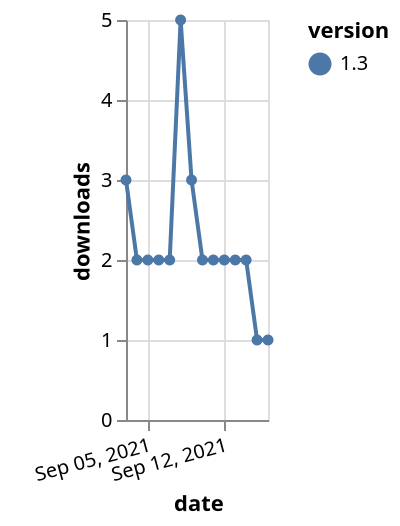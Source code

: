 {"$schema": "https://vega.github.io/schema/vega-lite/v5.json", "description": "A simple bar chart with embedded data.", "data": {"values": [{"date": "2021-09-03", "total": 3204, "delta": 3, "version": "1.3"}, {"date": "2021-09-04", "total": 3206, "delta": 2, "version": "1.3"}, {"date": "2021-09-05", "total": 3208, "delta": 2, "version": "1.3"}, {"date": "2021-09-06", "total": 3210, "delta": 2, "version": "1.3"}, {"date": "2021-09-07", "total": 3212, "delta": 2, "version": "1.3"}, {"date": "2021-09-08", "total": 3217, "delta": 5, "version": "1.3"}, {"date": "2021-09-09", "total": 3220, "delta": 3, "version": "1.3"}, {"date": "2021-09-10", "total": 3222, "delta": 2, "version": "1.3"}, {"date": "2021-09-11", "total": 3224, "delta": 2, "version": "1.3"}, {"date": "2021-09-12", "total": 3226, "delta": 2, "version": "1.3"}, {"date": "2021-09-13", "total": 3228, "delta": 2, "version": "1.3"}, {"date": "2021-09-14", "total": 3230, "delta": 2, "version": "1.3"}, {"date": "2021-09-15", "total": 3231, "delta": 1, "version": "1.3"}, {"date": "2021-09-16", "total": 3232, "delta": 1, "version": "1.3"}]}, "width": "container", "mark": {"type": "line", "point": {"filled": true}}, "encoding": {"x": {"field": "date", "type": "temporal", "timeUnit": "yearmonthdate", "title": "date", "axis": {"labelAngle": -15}}, "y": {"field": "delta", "type": "quantitative", "title": "downloads"}, "color": {"field": "version", "type": "nominal"}, "tooltip": {"field": "delta"}}}